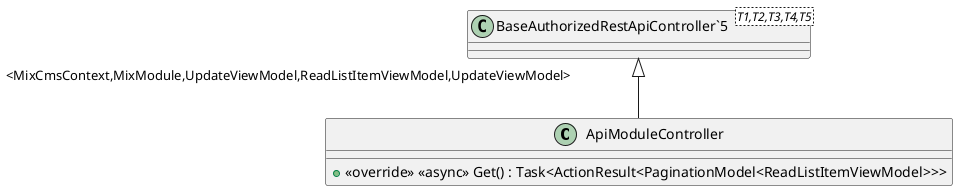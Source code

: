 @startuml
class ApiModuleController {
    + <<override>> <<async>> Get() : Task<ActionResult<PaginationModel<ReadListItemViewModel>>>
}
class "BaseAuthorizedRestApiController`5"<T1,T2,T3,T4,T5> {
}
"BaseAuthorizedRestApiController`5" "<MixCmsContext,MixModule,UpdateViewModel,ReadListItemViewModel,UpdateViewModel>" <|-- ApiModuleController
@enduml
